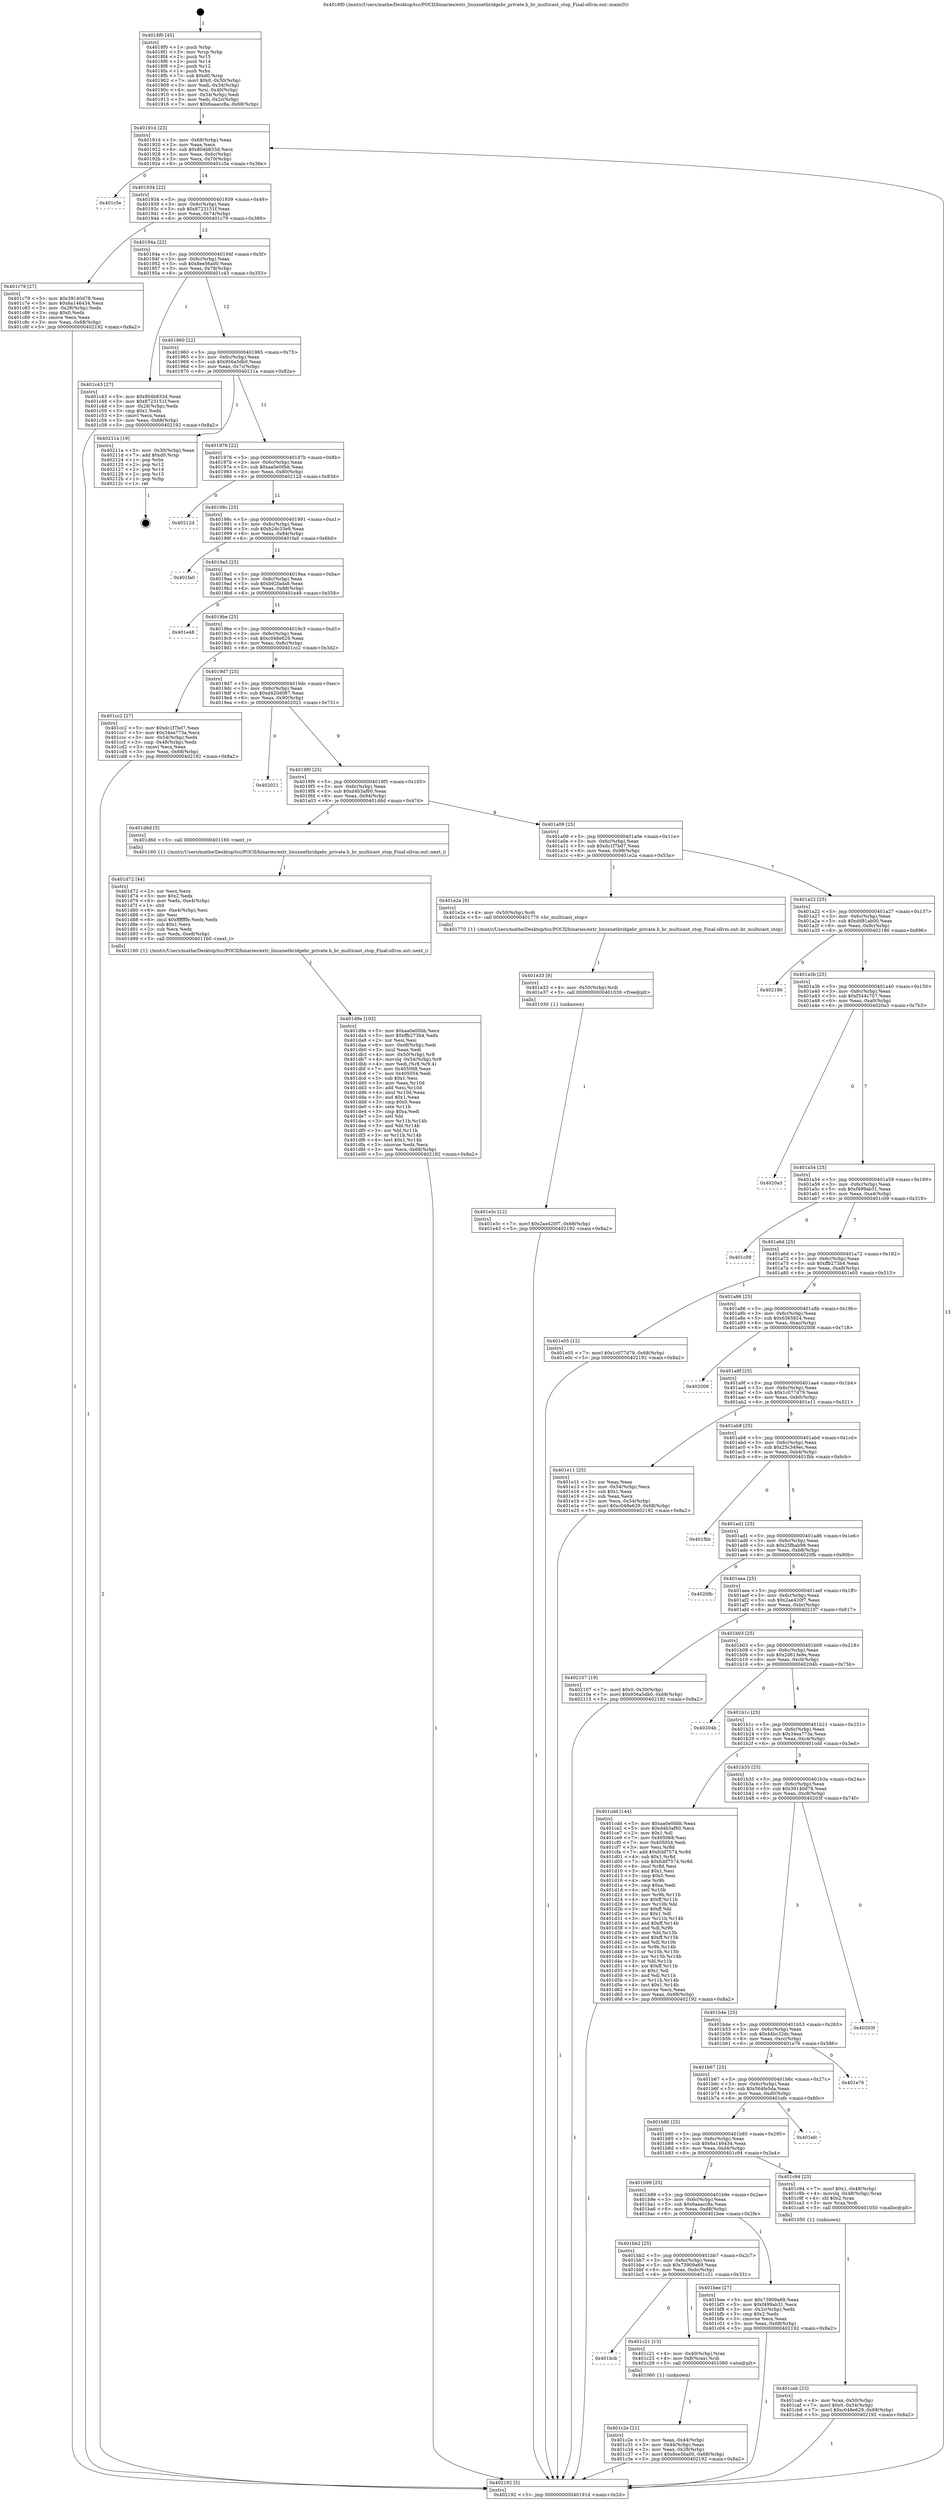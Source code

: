 digraph "0x4018f0" {
  label = "0x4018f0 (/mnt/c/Users/mathe/Desktop/tcc/POCII/binaries/extr_linuxnetbridgebr_private.h_br_multicast_stop_Final-ollvm.out::main(0))"
  labelloc = "t"
  node[shape=record]

  Entry [label="",width=0.3,height=0.3,shape=circle,fillcolor=black,style=filled]
  "0x40191d" [label="{
     0x40191d [23]\l
     | [instrs]\l
     &nbsp;&nbsp;0x40191d \<+3\>: mov -0x68(%rbp),%eax\l
     &nbsp;&nbsp;0x401920 \<+2\>: mov %eax,%ecx\l
     &nbsp;&nbsp;0x401922 \<+6\>: sub $0x804b833d,%ecx\l
     &nbsp;&nbsp;0x401928 \<+3\>: mov %eax,-0x6c(%rbp)\l
     &nbsp;&nbsp;0x40192b \<+3\>: mov %ecx,-0x70(%rbp)\l
     &nbsp;&nbsp;0x40192e \<+6\>: je 0000000000401c5e \<main+0x36e\>\l
  }"]
  "0x401c5e" [label="{
     0x401c5e\l
  }", style=dashed]
  "0x401934" [label="{
     0x401934 [22]\l
     | [instrs]\l
     &nbsp;&nbsp;0x401934 \<+5\>: jmp 0000000000401939 \<main+0x49\>\l
     &nbsp;&nbsp;0x401939 \<+3\>: mov -0x6c(%rbp),%eax\l
     &nbsp;&nbsp;0x40193c \<+5\>: sub $0x8723151f,%eax\l
     &nbsp;&nbsp;0x401941 \<+3\>: mov %eax,-0x74(%rbp)\l
     &nbsp;&nbsp;0x401944 \<+6\>: je 0000000000401c79 \<main+0x389\>\l
  }"]
  Exit [label="",width=0.3,height=0.3,shape=circle,fillcolor=black,style=filled,peripheries=2]
  "0x401c79" [label="{
     0x401c79 [27]\l
     | [instrs]\l
     &nbsp;&nbsp;0x401c79 \<+5\>: mov $0x39140d78,%eax\l
     &nbsp;&nbsp;0x401c7e \<+5\>: mov $0x6a146434,%ecx\l
     &nbsp;&nbsp;0x401c83 \<+3\>: mov -0x28(%rbp),%edx\l
     &nbsp;&nbsp;0x401c86 \<+3\>: cmp $0x0,%edx\l
     &nbsp;&nbsp;0x401c89 \<+3\>: cmove %ecx,%eax\l
     &nbsp;&nbsp;0x401c8c \<+3\>: mov %eax,-0x68(%rbp)\l
     &nbsp;&nbsp;0x401c8f \<+5\>: jmp 0000000000402192 \<main+0x8a2\>\l
  }"]
  "0x40194a" [label="{
     0x40194a [22]\l
     | [instrs]\l
     &nbsp;&nbsp;0x40194a \<+5\>: jmp 000000000040194f \<main+0x5f\>\l
     &nbsp;&nbsp;0x40194f \<+3\>: mov -0x6c(%rbp),%eax\l
     &nbsp;&nbsp;0x401952 \<+5\>: sub $0x8ee56a00,%eax\l
     &nbsp;&nbsp;0x401957 \<+3\>: mov %eax,-0x78(%rbp)\l
     &nbsp;&nbsp;0x40195a \<+6\>: je 0000000000401c43 \<main+0x353\>\l
  }"]
  "0x401e3c" [label="{
     0x401e3c [12]\l
     | [instrs]\l
     &nbsp;&nbsp;0x401e3c \<+7\>: movl $0x2ae420f7,-0x68(%rbp)\l
     &nbsp;&nbsp;0x401e43 \<+5\>: jmp 0000000000402192 \<main+0x8a2\>\l
  }"]
  "0x401c43" [label="{
     0x401c43 [27]\l
     | [instrs]\l
     &nbsp;&nbsp;0x401c43 \<+5\>: mov $0x804b833d,%eax\l
     &nbsp;&nbsp;0x401c48 \<+5\>: mov $0x8723151f,%ecx\l
     &nbsp;&nbsp;0x401c4d \<+3\>: mov -0x28(%rbp),%edx\l
     &nbsp;&nbsp;0x401c50 \<+3\>: cmp $0x1,%edx\l
     &nbsp;&nbsp;0x401c53 \<+3\>: cmovl %ecx,%eax\l
     &nbsp;&nbsp;0x401c56 \<+3\>: mov %eax,-0x68(%rbp)\l
     &nbsp;&nbsp;0x401c59 \<+5\>: jmp 0000000000402192 \<main+0x8a2\>\l
  }"]
  "0x401960" [label="{
     0x401960 [22]\l
     | [instrs]\l
     &nbsp;&nbsp;0x401960 \<+5\>: jmp 0000000000401965 \<main+0x75\>\l
     &nbsp;&nbsp;0x401965 \<+3\>: mov -0x6c(%rbp),%eax\l
     &nbsp;&nbsp;0x401968 \<+5\>: sub $0x956a5db0,%eax\l
     &nbsp;&nbsp;0x40196d \<+3\>: mov %eax,-0x7c(%rbp)\l
     &nbsp;&nbsp;0x401970 \<+6\>: je 000000000040211a \<main+0x82a\>\l
  }"]
  "0x401e33" [label="{
     0x401e33 [9]\l
     | [instrs]\l
     &nbsp;&nbsp;0x401e33 \<+4\>: mov -0x50(%rbp),%rdi\l
     &nbsp;&nbsp;0x401e37 \<+5\>: call 0000000000401030 \<free@plt\>\l
     | [calls]\l
     &nbsp;&nbsp;0x401030 \{1\} (unknown)\l
  }"]
  "0x40211a" [label="{
     0x40211a [19]\l
     | [instrs]\l
     &nbsp;&nbsp;0x40211a \<+3\>: mov -0x30(%rbp),%eax\l
     &nbsp;&nbsp;0x40211d \<+7\>: add $0xd0,%rsp\l
     &nbsp;&nbsp;0x402124 \<+1\>: pop %rbx\l
     &nbsp;&nbsp;0x402125 \<+2\>: pop %r12\l
     &nbsp;&nbsp;0x402127 \<+2\>: pop %r14\l
     &nbsp;&nbsp;0x402129 \<+2\>: pop %r15\l
     &nbsp;&nbsp;0x40212b \<+1\>: pop %rbp\l
     &nbsp;&nbsp;0x40212c \<+1\>: ret\l
  }"]
  "0x401976" [label="{
     0x401976 [22]\l
     | [instrs]\l
     &nbsp;&nbsp;0x401976 \<+5\>: jmp 000000000040197b \<main+0x8b\>\l
     &nbsp;&nbsp;0x40197b \<+3\>: mov -0x6c(%rbp),%eax\l
     &nbsp;&nbsp;0x40197e \<+5\>: sub $0xaa0e00bb,%eax\l
     &nbsp;&nbsp;0x401983 \<+3\>: mov %eax,-0x80(%rbp)\l
     &nbsp;&nbsp;0x401986 \<+6\>: je 000000000040212d \<main+0x83d\>\l
  }"]
  "0x401d9e" [label="{
     0x401d9e [103]\l
     | [instrs]\l
     &nbsp;&nbsp;0x401d9e \<+5\>: mov $0xaa0e00bb,%ecx\l
     &nbsp;&nbsp;0x401da3 \<+5\>: mov $0xffb273b4,%edx\l
     &nbsp;&nbsp;0x401da8 \<+2\>: xor %esi,%esi\l
     &nbsp;&nbsp;0x401daa \<+6\>: mov -0xe8(%rbp),%edi\l
     &nbsp;&nbsp;0x401db0 \<+3\>: imul %eax,%edi\l
     &nbsp;&nbsp;0x401db3 \<+4\>: mov -0x50(%rbp),%r8\l
     &nbsp;&nbsp;0x401db7 \<+4\>: movslq -0x54(%rbp),%r9\l
     &nbsp;&nbsp;0x401dbb \<+4\>: mov %edi,(%r8,%r9,4)\l
     &nbsp;&nbsp;0x401dbf \<+7\>: mov 0x405068,%eax\l
     &nbsp;&nbsp;0x401dc6 \<+7\>: mov 0x405054,%edi\l
     &nbsp;&nbsp;0x401dcd \<+3\>: sub $0x1,%esi\l
     &nbsp;&nbsp;0x401dd0 \<+3\>: mov %eax,%r10d\l
     &nbsp;&nbsp;0x401dd3 \<+3\>: add %esi,%r10d\l
     &nbsp;&nbsp;0x401dd6 \<+4\>: imul %r10d,%eax\l
     &nbsp;&nbsp;0x401dda \<+3\>: and $0x1,%eax\l
     &nbsp;&nbsp;0x401ddd \<+3\>: cmp $0x0,%eax\l
     &nbsp;&nbsp;0x401de0 \<+4\>: sete %r11b\l
     &nbsp;&nbsp;0x401de4 \<+3\>: cmp $0xa,%edi\l
     &nbsp;&nbsp;0x401de7 \<+3\>: setl %bl\l
     &nbsp;&nbsp;0x401dea \<+3\>: mov %r11b,%r14b\l
     &nbsp;&nbsp;0x401ded \<+3\>: and %bl,%r14b\l
     &nbsp;&nbsp;0x401df0 \<+3\>: xor %bl,%r11b\l
     &nbsp;&nbsp;0x401df3 \<+3\>: or %r11b,%r14b\l
     &nbsp;&nbsp;0x401df6 \<+4\>: test $0x1,%r14b\l
     &nbsp;&nbsp;0x401dfa \<+3\>: cmovne %edx,%ecx\l
     &nbsp;&nbsp;0x401dfd \<+3\>: mov %ecx,-0x68(%rbp)\l
     &nbsp;&nbsp;0x401e00 \<+5\>: jmp 0000000000402192 \<main+0x8a2\>\l
  }"]
  "0x40212d" [label="{
     0x40212d\l
  }", style=dashed]
  "0x40198c" [label="{
     0x40198c [25]\l
     | [instrs]\l
     &nbsp;&nbsp;0x40198c \<+5\>: jmp 0000000000401991 \<main+0xa1\>\l
     &nbsp;&nbsp;0x401991 \<+3\>: mov -0x6c(%rbp),%eax\l
     &nbsp;&nbsp;0x401994 \<+5\>: sub $0xb2dc33e9,%eax\l
     &nbsp;&nbsp;0x401999 \<+6\>: mov %eax,-0x84(%rbp)\l
     &nbsp;&nbsp;0x40199f \<+6\>: je 0000000000401fa0 \<main+0x6b0\>\l
  }"]
  "0x401d72" [label="{
     0x401d72 [44]\l
     | [instrs]\l
     &nbsp;&nbsp;0x401d72 \<+2\>: xor %ecx,%ecx\l
     &nbsp;&nbsp;0x401d74 \<+5\>: mov $0x2,%edx\l
     &nbsp;&nbsp;0x401d79 \<+6\>: mov %edx,-0xe4(%rbp)\l
     &nbsp;&nbsp;0x401d7f \<+1\>: cltd\l
     &nbsp;&nbsp;0x401d80 \<+6\>: mov -0xe4(%rbp),%esi\l
     &nbsp;&nbsp;0x401d86 \<+2\>: idiv %esi\l
     &nbsp;&nbsp;0x401d88 \<+6\>: imul $0xfffffffe,%edx,%edx\l
     &nbsp;&nbsp;0x401d8e \<+3\>: sub $0x1,%ecx\l
     &nbsp;&nbsp;0x401d91 \<+2\>: sub %ecx,%edx\l
     &nbsp;&nbsp;0x401d93 \<+6\>: mov %edx,-0xe8(%rbp)\l
     &nbsp;&nbsp;0x401d99 \<+5\>: call 0000000000401160 \<next_i\>\l
     | [calls]\l
     &nbsp;&nbsp;0x401160 \{1\} (/mnt/c/Users/mathe/Desktop/tcc/POCII/binaries/extr_linuxnetbridgebr_private.h_br_multicast_stop_Final-ollvm.out::next_i)\l
  }"]
  "0x401fa0" [label="{
     0x401fa0\l
  }", style=dashed]
  "0x4019a5" [label="{
     0x4019a5 [25]\l
     | [instrs]\l
     &nbsp;&nbsp;0x4019a5 \<+5\>: jmp 00000000004019aa \<main+0xba\>\l
     &nbsp;&nbsp;0x4019aa \<+3\>: mov -0x6c(%rbp),%eax\l
     &nbsp;&nbsp;0x4019ad \<+5\>: sub $0xb92fada8,%eax\l
     &nbsp;&nbsp;0x4019b2 \<+6\>: mov %eax,-0x88(%rbp)\l
     &nbsp;&nbsp;0x4019b8 \<+6\>: je 0000000000401e48 \<main+0x558\>\l
  }"]
  "0x401cab" [label="{
     0x401cab [23]\l
     | [instrs]\l
     &nbsp;&nbsp;0x401cab \<+4\>: mov %rax,-0x50(%rbp)\l
     &nbsp;&nbsp;0x401caf \<+7\>: movl $0x0,-0x54(%rbp)\l
     &nbsp;&nbsp;0x401cb6 \<+7\>: movl $0xc048e629,-0x68(%rbp)\l
     &nbsp;&nbsp;0x401cbd \<+5\>: jmp 0000000000402192 \<main+0x8a2\>\l
  }"]
  "0x401e48" [label="{
     0x401e48\l
  }", style=dashed]
  "0x4019be" [label="{
     0x4019be [25]\l
     | [instrs]\l
     &nbsp;&nbsp;0x4019be \<+5\>: jmp 00000000004019c3 \<main+0xd3\>\l
     &nbsp;&nbsp;0x4019c3 \<+3\>: mov -0x6c(%rbp),%eax\l
     &nbsp;&nbsp;0x4019c6 \<+5\>: sub $0xc048e629,%eax\l
     &nbsp;&nbsp;0x4019cb \<+6\>: mov %eax,-0x8c(%rbp)\l
     &nbsp;&nbsp;0x4019d1 \<+6\>: je 0000000000401cc2 \<main+0x3d2\>\l
  }"]
  "0x401c2e" [label="{
     0x401c2e [21]\l
     | [instrs]\l
     &nbsp;&nbsp;0x401c2e \<+3\>: mov %eax,-0x44(%rbp)\l
     &nbsp;&nbsp;0x401c31 \<+3\>: mov -0x44(%rbp),%eax\l
     &nbsp;&nbsp;0x401c34 \<+3\>: mov %eax,-0x28(%rbp)\l
     &nbsp;&nbsp;0x401c37 \<+7\>: movl $0x8ee56a00,-0x68(%rbp)\l
     &nbsp;&nbsp;0x401c3e \<+5\>: jmp 0000000000402192 \<main+0x8a2\>\l
  }"]
  "0x401cc2" [label="{
     0x401cc2 [27]\l
     | [instrs]\l
     &nbsp;&nbsp;0x401cc2 \<+5\>: mov $0xdc1f7bd7,%eax\l
     &nbsp;&nbsp;0x401cc7 \<+5\>: mov $0x34ea773a,%ecx\l
     &nbsp;&nbsp;0x401ccc \<+3\>: mov -0x54(%rbp),%edx\l
     &nbsp;&nbsp;0x401ccf \<+3\>: cmp -0x48(%rbp),%edx\l
     &nbsp;&nbsp;0x401cd2 \<+3\>: cmovl %ecx,%eax\l
     &nbsp;&nbsp;0x401cd5 \<+3\>: mov %eax,-0x68(%rbp)\l
     &nbsp;&nbsp;0x401cd8 \<+5\>: jmp 0000000000402192 \<main+0x8a2\>\l
  }"]
  "0x4019d7" [label="{
     0x4019d7 [25]\l
     | [instrs]\l
     &nbsp;&nbsp;0x4019d7 \<+5\>: jmp 00000000004019dc \<main+0xec\>\l
     &nbsp;&nbsp;0x4019dc \<+3\>: mov -0x6c(%rbp),%eax\l
     &nbsp;&nbsp;0x4019df \<+5\>: sub $0xd420d087,%eax\l
     &nbsp;&nbsp;0x4019e4 \<+6\>: mov %eax,-0x90(%rbp)\l
     &nbsp;&nbsp;0x4019ea \<+6\>: je 0000000000402021 \<main+0x731\>\l
  }"]
  "0x401bcb" [label="{
     0x401bcb\l
  }", style=dashed]
  "0x402021" [label="{
     0x402021\l
  }", style=dashed]
  "0x4019f0" [label="{
     0x4019f0 [25]\l
     | [instrs]\l
     &nbsp;&nbsp;0x4019f0 \<+5\>: jmp 00000000004019f5 \<main+0x105\>\l
     &nbsp;&nbsp;0x4019f5 \<+3\>: mov -0x6c(%rbp),%eax\l
     &nbsp;&nbsp;0x4019f8 \<+5\>: sub $0xd4b3af60,%eax\l
     &nbsp;&nbsp;0x4019fd \<+6\>: mov %eax,-0x94(%rbp)\l
     &nbsp;&nbsp;0x401a03 \<+6\>: je 0000000000401d6d \<main+0x47d\>\l
  }"]
  "0x401c21" [label="{
     0x401c21 [13]\l
     | [instrs]\l
     &nbsp;&nbsp;0x401c21 \<+4\>: mov -0x40(%rbp),%rax\l
     &nbsp;&nbsp;0x401c25 \<+4\>: mov 0x8(%rax),%rdi\l
     &nbsp;&nbsp;0x401c29 \<+5\>: call 0000000000401060 \<atoi@plt\>\l
     | [calls]\l
     &nbsp;&nbsp;0x401060 \{1\} (unknown)\l
  }"]
  "0x401d6d" [label="{
     0x401d6d [5]\l
     | [instrs]\l
     &nbsp;&nbsp;0x401d6d \<+5\>: call 0000000000401160 \<next_i\>\l
     | [calls]\l
     &nbsp;&nbsp;0x401160 \{1\} (/mnt/c/Users/mathe/Desktop/tcc/POCII/binaries/extr_linuxnetbridgebr_private.h_br_multicast_stop_Final-ollvm.out::next_i)\l
  }"]
  "0x401a09" [label="{
     0x401a09 [25]\l
     | [instrs]\l
     &nbsp;&nbsp;0x401a09 \<+5\>: jmp 0000000000401a0e \<main+0x11e\>\l
     &nbsp;&nbsp;0x401a0e \<+3\>: mov -0x6c(%rbp),%eax\l
     &nbsp;&nbsp;0x401a11 \<+5\>: sub $0xdc1f7bd7,%eax\l
     &nbsp;&nbsp;0x401a16 \<+6\>: mov %eax,-0x98(%rbp)\l
     &nbsp;&nbsp;0x401a1c \<+6\>: je 0000000000401e2a \<main+0x53a\>\l
  }"]
  "0x4018f0" [label="{
     0x4018f0 [45]\l
     | [instrs]\l
     &nbsp;&nbsp;0x4018f0 \<+1\>: push %rbp\l
     &nbsp;&nbsp;0x4018f1 \<+3\>: mov %rsp,%rbp\l
     &nbsp;&nbsp;0x4018f4 \<+2\>: push %r15\l
     &nbsp;&nbsp;0x4018f6 \<+2\>: push %r14\l
     &nbsp;&nbsp;0x4018f8 \<+2\>: push %r12\l
     &nbsp;&nbsp;0x4018fa \<+1\>: push %rbx\l
     &nbsp;&nbsp;0x4018fb \<+7\>: sub $0xd0,%rsp\l
     &nbsp;&nbsp;0x401902 \<+7\>: movl $0x0,-0x30(%rbp)\l
     &nbsp;&nbsp;0x401909 \<+3\>: mov %edi,-0x34(%rbp)\l
     &nbsp;&nbsp;0x40190c \<+4\>: mov %rsi,-0x40(%rbp)\l
     &nbsp;&nbsp;0x401910 \<+3\>: mov -0x34(%rbp),%edi\l
     &nbsp;&nbsp;0x401913 \<+3\>: mov %edi,-0x2c(%rbp)\l
     &nbsp;&nbsp;0x401916 \<+7\>: movl $0x6aaacc8a,-0x68(%rbp)\l
  }"]
  "0x401e2a" [label="{
     0x401e2a [9]\l
     | [instrs]\l
     &nbsp;&nbsp;0x401e2a \<+4\>: mov -0x50(%rbp),%rdi\l
     &nbsp;&nbsp;0x401e2e \<+5\>: call 0000000000401770 \<br_multicast_stop\>\l
     | [calls]\l
     &nbsp;&nbsp;0x401770 \{1\} (/mnt/c/Users/mathe/Desktop/tcc/POCII/binaries/extr_linuxnetbridgebr_private.h_br_multicast_stop_Final-ollvm.out::br_multicast_stop)\l
  }"]
  "0x401a22" [label="{
     0x401a22 [25]\l
     | [instrs]\l
     &nbsp;&nbsp;0x401a22 \<+5\>: jmp 0000000000401a27 \<main+0x137\>\l
     &nbsp;&nbsp;0x401a27 \<+3\>: mov -0x6c(%rbp),%eax\l
     &nbsp;&nbsp;0x401a2a \<+5\>: sub $0xdd81ab00,%eax\l
     &nbsp;&nbsp;0x401a2f \<+6\>: mov %eax,-0x9c(%rbp)\l
     &nbsp;&nbsp;0x401a35 \<+6\>: je 0000000000402186 \<main+0x896\>\l
  }"]
  "0x402192" [label="{
     0x402192 [5]\l
     | [instrs]\l
     &nbsp;&nbsp;0x402192 \<+5\>: jmp 000000000040191d \<main+0x2d\>\l
  }"]
  "0x402186" [label="{
     0x402186\l
  }", style=dashed]
  "0x401a3b" [label="{
     0x401a3b [25]\l
     | [instrs]\l
     &nbsp;&nbsp;0x401a3b \<+5\>: jmp 0000000000401a40 \<main+0x150\>\l
     &nbsp;&nbsp;0x401a40 \<+3\>: mov -0x6c(%rbp),%eax\l
     &nbsp;&nbsp;0x401a43 \<+5\>: sub $0xf344c707,%eax\l
     &nbsp;&nbsp;0x401a48 \<+6\>: mov %eax,-0xa0(%rbp)\l
     &nbsp;&nbsp;0x401a4e \<+6\>: je 00000000004020a3 \<main+0x7b3\>\l
  }"]
  "0x401bb2" [label="{
     0x401bb2 [25]\l
     | [instrs]\l
     &nbsp;&nbsp;0x401bb2 \<+5\>: jmp 0000000000401bb7 \<main+0x2c7\>\l
     &nbsp;&nbsp;0x401bb7 \<+3\>: mov -0x6c(%rbp),%eax\l
     &nbsp;&nbsp;0x401bba \<+5\>: sub $0x73909a69,%eax\l
     &nbsp;&nbsp;0x401bbf \<+6\>: mov %eax,-0xdc(%rbp)\l
     &nbsp;&nbsp;0x401bc5 \<+6\>: je 0000000000401c21 \<main+0x331\>\l
  }"]
  "0x4020a3" [label="{
     0x4020a3\l
  }", style=dashed]
  "0x401a54" [label="{
     0x401a54 [25]\l
     | [instrs]\l
     &nbsp;&nbsp;0x401a54 \<+5\>: jmp 0000000000401a59 \<main+0x169\>\l
     &nbsp;&nbsp;0x401a59 \<+3\>: mov -0x6c(%rbp),%eax\l
     &nbsp;&nbsp;0x401a5c \<+5\>: sub $0xf499ab31,%eax\l
     &nbsp;&nbsp;0x401a61 \<+6\>: mov %eax,-0xa4(%rbp)\l
     &nbsp;&nbsp;0x401a67 \<+6\>: je 0000000000401c09 \<main+0x319\>\l
  }"]
  "0x401bee" [label="{
     0x401bee [27]\l
     | [instrs]\l
     &nbsp;&nbsp;0x401bee \<+5\>: mov $0x73909a69,%eax\l
     &nbsp;&nbsp;0x401bf3 \<+5\>: mov $0xf499ab31,%ecx\l
     &nbsp;&nbsp;0x401bf8 \<+3\>: mov -0x2c(%rbp),%edx\l
     &nbsp;&nbsp;0x401bfb \<+3\>: cmp $0x2,%edx\l
     &nbsp;&nbsp;0x401bfe \<+3\>: cmovne %ecx,%eax\l
     &nbsp;&nbsp;0x401c01 \<+3\>: mov %eax,-0x68(%rbp)\l
     &nbsp;&nbsp;0x401c04 \<+5\>: jmp 0000000000402192 \<main+0x8a2\>\l
  }"]
  "0x401c09" [label="{
     0x401c09\l
  }", style=dashed]
  "0x401a6d" [label="{
     0x401a6d [25]\l
     | [instrs]\l
     &nbsp;&nbsp;0x401a6d \<+5\>: jmp 0000000000401a72 \<main+0x182\>\l
     &nbsp;&nbsp;0x401a72 \<+3\>: mov -0x6c(%rbp),%eax\l
     &nbsp;&nbsp;0x401a75 \<+5\>: sub $0xffb273b4,%eax\l
     &nbsp;&nbsp;0x401a7a \<+6\>: mov %eax,-0xa8(%rbp)\l
     &nbsp;&nbsp;0x401a80 \<+6\>: je 0000000000401e05 \<main+0x515\>\l
  }"]
  "0x401b99" [label="{
     0x401b99 [25]\l
     | [instrs]\l
     &nbsp;&nbsp;0x401b99 \<+5\>: jmp 0000000000401b9e \<main+0x2ae\>\l
     &nbsp;&nbsp;0x401b9e \<+3\>: mov -0x6c(%rbp),%eax\l
     &nbsp;&nbsp;0x401ba1 \<+5\>: sub $0x6aaacc8a,%eax\l
     &nbsp;&nbsp;0x401ba6 \<+6\>: mov %eax,-0xd8(%rbp)\l
     &nbsp;&nbsp;0x401bac \<+6\>: je 0000000000401bee \<main+0x2fe\>\l
  }"]
  "0x401e05" [label="{
     0x401e05 [12]\l
     | [instrs]\l
     &nbsp;&nbsp;0x401e05 \<+7\>: movl $0x1c077d79,-0x68(%rbp)\l
     &nbsp;&nbsp;0x401e0c \<+5\>: jmp 0000000000402192 \<main+0x8a2\>\l
  }"]
  "0x401a86" [label="{
     0x401a86 [25]\l
     | [instrs]\l
     &nbsp;&nbsp;0x401a86 \<+5\>: jmp 0000000000401a8b \<main+0x19b\>\l
     &nbsp;&nbsp;0x401a8b \<+3\>: mov -0x6c(%rbp),%eax\l
     &nbsp;&nbsp;0x401a8e \<+5\>: sub $0x6365824,%eax\l
     &nbsp;&nbsp;0x401a93 \<+6\>: mov %eax,-0xac(%rbp)\l
     &nbsp;&nbsp;0x401a99 \<+6\>: je 0000000000402008 \<main+0x718\>\l
  }"]
  "0x401c94" [label="{
     0x401c94 [23]\l
     | [instrs]\l
     &nbsp;&nbsp;0x401c94 \<+7\>: movl $0x1,-0x48(%rbp)\l
     &nbsp;&nbsp;0x401c9b \<+4\>: movslq -0x48(%rbp),%rax\l
     &nbsp;&nbsp;0x401c9f \<+4\>: shl $0x2,%rax\l
     &nbsp;&nbsp;0x401ca3 \<+3\>: mov %rax,%rdi\l
     &nbsp;&nbsp;0x401ca6 \<+5\>: call 0000000000401050 \<malloc@plt\>\l
     | [calls]\l
     &nbsp;&nbsp;0x401050 \{1\} (unknown)\l
  }"]
  "0x402008" [label="{
     0x402008\l
  }", style=dashed]
  "0x401a9f" [label="{
     0x401a9f [25]\l
     | [instrs]\l
     &nbsp;&nbsp;0x401a9f \<+5\>: jmp 0000000000401aa4 \<main+0x1b4\>\l
     &nbsp;&nbsp;0x401aa4 \<+3\>: mov -0x6c(%rbp),%eax\l
     &nbsp;&nbsp;0x401aa7 \<+5\>: sub $0x1c077d79,%eax\l
     &nbsp;&nbsp;0x401aac \<+6\>: mov %eax,-0xb0(%rbp)\l
     &nbsp;&nbsp;0x401ab2 \<+6\>: je 0000000000401e11 \<main+0x521\>\l
  }"]
  "0x401b80" [label="{
     0x401b80 [25]\l
     | [instrs]\l
     &nbsp;&nbsp;0x401b80 \<+5\>: jmp 0000000000401b85 \<main+0x295\>\l
     &nbsp;&nbsp;0x401b85 \<+3\>: mov -0x6c(%rbp),%eax\l
     &nbsp;&nbsp;0x401b88 \<+5\>: sub $0x6a146434,%eax\l
     &nbsp;&nbsp;0x401b8d \<+6\>: mov %eax,-0xd4(%rbp)\l
     &nbsp;&nbsp;0x401b93 \<+6\>: je 0000000000401c94 \<main+0x3a4\>\l
  }"]
  "0x401e11" [label="{
     0x401e11 [25]\l
     | [instrs]\l
     &nbsp;&nbsp;0x401e11 \<+2\>: xor %eax,%eax\l
     &nbsp;&nbsp;0x401e13 \<+3\>: mov -0x54(%rbp),%ecx\l
     &nbsp;&nbsp;0x401e16 \<+3\>: sub $0x1,%eax\l
     &nbsp;&nbsp;0x401e19 \<+2\>: sub %eax,%ecx\l
     &nbsp;&nbsp;0x401e1b \<+3\>: mov %ecx,-0x54(%rbp)\l
     &nbsp;&nbsp;0x401e1e \<+7\>: movl $0xc048e629,-0x68(%rbp)\l
     &nbsp;&nbsp;0x401e25 \<+5\>: jmp 0000000000402192 \<main+0x8a2\>\l
  }"]
  "0x401ab8" [label="{
     0x401ab8 [25]\l
     | [instrs]\l
     &nbsp;&nbsp;0x401ab8 \<+5\>: jmp 0000000000401abd \<main+0x1cd\>\l
     &nbsp;&nbsp;0x401abd \<+3\>: mov -0x6c(%rbp),%eax\l
     &nbsp;&nbsp;0x401ac0 \<+5\>: sub $0x25c349ec,%eax\l
     &nbsp;&nbsp;0x401ac5 \<+6\>: mov %eax,-0xb4(%rbp)\l
     &nbsp;&nbsp;0x401acb \<+6\>: je 0000000000401fbb \<main+0x6cb\>\l
  }"]
  "0x401efc" [label="{
     0x401efc\l
  }", style=dashed]
  "0x401fbb" [label="{
     0x401fbb\l
  }", style=dashed]
  "0x401ad1" [label="{
     0x401ad1 [25]\l
     | [instrs]\l
     &nbsp;&nbsp;0x401ad1 \<+5\>: jmp 0000000000401ad6 \<main+0x1e6\>\l
     &nbsp;&nbsp;0x401ad6 \<+3\>: mov -0x6c(%rbp),%eax\l
     &nbsp;&nbsp;0x401ad9 \<+5\>: sub $0x25fbab98,%eax\l
     &nbsp;&nbsp;0x401ade \<+6\>: mov %eax,-0xb8(%rbp)\l
     &nbsp;&nbsp;0x401ae4 \<+6\>: je 00000000004020fb \<main+0x80b\>\l
  }"]
  "0x401b67" [label="{
     0x401b67 [25]\l
     | [instrs]\l
     &nbsp;&nbsp;0x401b67 \<+5\>: jmp 0000000000401b6c \<main+0x27c\>\l
     &nbsp;&nbsp;0x401b6c \<+3\>: mov -0x6c(%rbp),%eax\l
     &nbsp;&nbsp;0x401b6f \<+5\>: sub $0x564fe5da,%eax\l
     &nbsp;&nbsp;0x401b74 \<+6\>: mov %eax,-0xd0(%rbp)\l
     &nbsp;&nbsp;0x401b7a \<+6\>: je 0000000000401efc \<main+0x60c\>\l
  }"]
  "0x4020fb" [label="{
     0x4020fb\l
  }", style=dashed]
  "0x401aea" [label="{
     0x401aea [25]\l
     | [instrs]\l
     &nbsp;&nbsp;0x401aea \<+5\>: jmp 0000000000401aef \<main+0x1ff\>\l
     &nbsp;&nbsp;0x401aef \<+3\>: mov -0x6c(%rbp),%eax\l
     &nbsp;&nbsp;0x401af2 \<+5\>: sub $0x2ae420f7,%eax\l
     &nbsp;&nbsp;0x401af7 \<+6\>: mov %eax,-0xbc(%rbp)\l
     &nbsp;&nbsp;0x401afd \<+6\>: je 0000000000402107 \<main+0x817\>\l
  }"]
  "0x401e76" [label="{
     0x401e76\l
  }", style=dashed]
  "0x402107" [label="{
     0x402107 [19]\l
     | [instrs]\l
     &nbsp;&nbsp;0x402107 \<+7\>: movl $0x0,-0x30(%rbp)\l
     &nbsp;&nbsp;0x40210e \<+7\>: movl $0x956a5db0,-0x68(%rbp)\l
     &nbsp;&nbsp;0x402115 \<+5\>: jmp 0000000000402192 \<main+0x8a2\>\l
  }"]
  "0x401b03" [label="{
     0x401b03 [25]\l
     | [instrs]\l
     &nbsp;&nbsp;0x401b03 \<+5\>: jmp 0000000000401b08 \<main+0x218\>\l
     &nbsp;&nbsp;0x401b08 \<+3\>: mov -0x6c(%rbp),%eax\l
     &nbsp;&nbsp;0x401b0b \<+5\>: sub $0x2d613e8e,%eax\l
     &nbsp;&nbsp;0x401b10 \<+6\>: mov %eax,-0xc0(%rbp)\l
     &nbsp;&nbsp;0x401b16 \<+6\>: je 000000000040204b \<main+0x75b\>\l
  }"]
  "0x401b4e" [label="{
     0x401b4e [25]\l
     | [instrs]\l
     &nbsp;&nbsp;0x401b4e \<+5\>: jmp 0000000000401b53 \<main+0x263\>\l
     &nbsp;&nbsp;0x401b53 \<+3\>: mov -0x6c(%rbp),%eax\l
     &nbsp;&nbsp;0x401b56 \<+5\>: sub $0x44bc32dc,%eax\l
     &nbsp;&nbsp;0x401b5b \<+6\>: mov %eax,-0xcc(%rbp)\l
     &nbsp;&nbsp;0x401b61 \<+6\>: je 0000000000401e76 \<main+0x586\>\l
  }"]
  "0x40204b" [label="{
     0x40204b\l
  }", style=dashed]
  "0x401b1c" [label="{
     0x401b1c [25]\l
     | [instrs]\l
     &nbsp;&nbsp;0x401b1c \<+5\>: jmp 0000000000401b21 \<main+0x231\>\l
     &nbsp;&nbsp;0x401b21 \<+3\>: mov -0x6c(%rbp),%eax\l
     &nbsp;&nbsp;0x401b24 \<+5\>: sub $0x34ea773a,%eax\l
     &nbsp;&nbsp;0x401b29 \<+6\>: mov %eax,-0xc4(%rbp)\l
     &nbsp;&nbsp;0x401b2f \<+6\>: je 0000000000401cdd \<main+0x3ed\>\l
  }"]
  "0x40203f" [label="{
     0x40203f\l
  }", style=dashed]
  "0x401cdd" [label="{
     0x401cdd [144]\l
     | [instrs]\l
     &nbsp;&nbsp;0x401cdd \<+5\>: mov $0xaa0e00bb,%eax\l
     &nbsp;&nbsp;0x401ce2 \<+5\>: mov $0xd4b3af60,%ecx\l
     &nbsp;&nbsp;0x401ce7 \<+2\>: mov $0x1,%dl\l
     &nbsp;&nbsp;0x401ce9 \<+7\>: mov 0x405068,%esi\l
     &nbsp;&nbsp;0x401cf0 \<+7\>: mov 0x405054,%edi\l
     &nbsp;&nbsp;0x401cf7 \<+3\>: mov %esi,%r8d\l
     &nbsp;&nbsp;0x401cfa \<+7\>: add $0xfcbf7574,%r8d\l
     &nbsp;&nbsp;0x401d01 \<+4\>: sub $0x1,%r8d\l
     &nbsp;&nbsp;0x401d05 \<+7\>: sub $0xfcbf7574,%r8d\l
     &nbsp;&nbsp;0x401d0c \<+4\>: imul %r8d,%esi\l
     &nbsp;&nbsp;0x401d10 \<+3\>: and $0x1,%esi\l
     &nbsp;&nbsp;0x401d13 \<+3\>: cmp $0x0,%esi\l
     &nbsp;&nbsp;0x401d16 \<+4\>: sete %r9b\l
     &nbsp;&nbsp;0x401d1a \<+3\>: cmp $0xa,%edi\l
     &nbsp;&nbsp;0x401d1d \<+4\>: setl %r10b\l
     &nbsp;&nbsp;0x401d21 \<+3\>: mov %r9b,%r11b\l
     &nbsp;&nbsp;0x401d24 \<+4\>: xor $0xff,%r11b\l
     &nbsp;&nbsp;0x401d28 \<+3\>: mov %r10b,%bl\l
     &nbsp;&nbsp;0x401d2b \<+3\>: xor $0xff,%bl\l
     &nbsp;&nbsp;0x401d2e \<+3\>: xor $0x1,%dl\l
     &nbsp;&nbsp;0x401d31 \<+3\>: mov %r11b,%r14b\l
     &nbsp;&nbsp;0x401d34 \<+4\>: and $0xff,%r14b\l
     &nbsp;&nbsp;0x401d38 \<+3\>: and %dl,%r9b\l
     &nbsp;&nbsp;0x401d3b \<+3\>: mov %bl,%r15b\l
     &nbsp;&nbsp;0x401d3e \<+4\>: and $0xff,%r15b\l
     &nbsp;&nbsp;0x401d42 \<+3\>: and %dl,%r10b\l
     &nbsp;&nbsp;0x401d45 \<+3\>: or %r9b,%r14b\l
     &nbsp;&nbsp;0x401d48 \<+3\>: or %r10b,%r15b\l
     &nbsp;&nbsp;0x401d4b \<+3\>: xor %r15b,%r14b\l
     &nbsp;&nbsp;0x401d4e \<+3\>: or %bl,%r11b\l
     &nbsp;&nbsp;0x401d51 \<+4\>: xor $0xff,%r11b\l
     &nbsp;&nbsp;0x401d55 \<+3\>: or $0x1,%dl\l
     &nbsp;&nbsp;0x401d58 \<+3\>: and %dl,%r11b\l
     &nbsp;&nbsp;0x401d5b \<+3\>: or %r11b,%r14b\l
     &nbsp;&nbsp;0x401d5e \<+4\>: test $0x1,%r14b\l
     &nbsp;&nbsp;0x401d62 \<+3\>: cmovne %ecx,%eax\l
     &nbsp;&nbsp;0x401d65 \<+3\>: mov %eax,-0x68(%rbp)\l
     &nbsp;&nbsp;0x401d68 \<+5\>: jmp 0000000000402192 \<main+0x8a2\>\l
  }"]
  "0x401b35" [label="{
     0x401b35 [25]\l
     | [instrs]\l
     &nbsp;&nbsp;0x401b35 \<+5\>: jmp 0000000000401b3a \<main+0x24a\>\l
     &nbsp;&nbsp;0x401b3a \<+3\>: mov -0x6c(%rbp),%eax\l
     &nbsp;&nbsp;0x401b3d \<+5\>: sub $0x39140d78,%eax\l
     &nbsp;&nbsp;0x401b42 \<+6\>: mov %eax,-0xc8(%rbp)\l
     &nbsp;&nbsp;0x401b48 \<+6\>: je 000000000040203f \<main+0x74f\>\l
  }"]
  Entry -> "0x4018f0" [label=" 1"]
  "0x40191d" -> "0x401c5e" [label=" 0"]
  "0x40191d" -> "0x401934" [label=" 14"]
  "0x40211a" -> Exit [label=" 1"]
  "0x401934" -> "0x401c79" [label=" 1"]
  "0x401934" -> "0x40194a" [label=" 13"]
  "0x402107" -> "0x402192" [label=" 1"]
  "0x40194a" -> "0x401c43" [label=" 1"]
  "0x40194a" -> "0x401960" [label=" 12"]
  "0x401e3c" -> "0x402192" [label=" 1"]
  "0x401960" -> "0x40211a" [label=" 1"]
  "0x401960" -> "0x401976" [label=" 11"]
  "0x401e33" -> "0x401e3c" [label=" 1"]
  "0x401976" -> "0x40212d" [label=" 0"]
  "0x401976" -> "0x40198c" [label=" 11"]
  "0x401e2a" -> "0x401e33" [label=" 1"]
  "0x40198c" -> "0x401fa0" [label=" 0"]
  "0x40198c" -> "0x4019a5" [label=" 11"]
  "0x401e11" -> "0x402192" [label=" 1"]
  "0x4019a5" -> "0x401e48" [label=" 0"]
  "0x4019a5" -> "0x4019be" [label=" 11"]
  "0x401e05" -> "0x402192" [label=" 1"]
  "0x4019be" -> "0x401cc2" [label=" 2"]
  "0x4019be" -> "0x4019d7" [label=" 9"]
  "0x401d9e" -> "0x402192" [label=" 1"]
  "0x4019d7" -> "0x402021" [label=" 0"]
  "0x4019d7" -> "0x4019f0" [label=" 9"]
  "0x401d72" -> "0x401d9e" [label=" 1"]
  "0x4019f0" -> "0x401d6d" [label=" 1"]
  "0x4019f0" -> "0x401a09" [label=" 8"]
  "0x401d6d" -> "0x401d72" [label=" 1"]
  "0x401a09" -> "0x401e2a" [label=" 1"]
  "0x401a09" -> "0x401a22" [label=" 7"]
  "0x401cc2" -> "0x402192" [label=" 2"]
  "0x401a22" -> "0x402186" [label=" 0"]
  "0x401a22" -> "0x401a3b" [label=" 7"]
  "0x401cab" -> "0x402192" [label=" 1"]
  "0x401a3b" -> "0x4020a3" [label=" 0"]
  "0x401a3b" -> "0x401a54" [label=" 7"]
  "0x401c94" -> "0x401cab" [label=" 1"]
  "0x401a54" -> "0x401c09" [label=" 0"]
  "0x401a54" -> "0x401a6d" [label=" 7"]
  "0x401c79" -> "0x402192" [label=" 1"]
  "0x401a6d" -> "0x401e05" [label=" 1"]
  "0x401a6d" -> "0x401a86" [label=" 6"]
  "0x401c2e" -> "0x402192" [label=" 1"]
  "0x401a86" -> "0x402008" [label=" 0"]
  "0x401a86" -> "0x401a9f" [label=" 6"]
  "0x401c21" -> "0x401c2e" [label=" 1"]
  "0x401a9f" -> "0x401e11" [label=" 1"]
  "0x401a9f" -> "0x401ab8" [label=" 5"]
  "0x401bb2" -> "0x401c21" [label=" 1"]
  "0x401ab8" -> "0x401fbb" [label=" 0"]
  "0x401ab8" -> "0x401ad1" [label=" 5"]
  "0x401cdd" -> "0x402192" [label=" 1"]
  "0x401ad1" -> "0x4020fb" [label=" 0"]
  "0x401ad1" -> "0x401aea" [label=" 5"]
  "0x4018f0" -> "0x40191d" [label=" 1"]
  "0x401aea" -> "0x402107" [label=" 1"]
  "0x401aea" -> "0x401b03" [label=" 4"]
  "0x401bee" -> "0x402192" [label=" 1"]
  "0x401b03" -> "0x40204b" [label=" 0"]
  "0x401b03" -> "0x401b1c" [label=" 4"]
  "0x401b99" -> "0x401bee" [label=" 1"]
  "0x401b1c" -> "0x401cdd" [label=" 1"]
  "0x401b1c" -> "0x401b35" [label=" 3"]
  "0x401c43" -> "0x402192" [label=" 1"]
  "0x401b35" -> "0x40203f" [label=" 0"]
  "0x401b35" -> "0x401b4e" [label=" 3"]
  "0x401b99" -> "0x401bb2" [label=" 1"]
  "0x401b4e" -> "0x401e76" [label=" 0"]
  "0x401b4e" -> "0x401b67" [label=" 3"]
  "0x402192" -> "0x40191d" [label=" 13"]
  "0x401b67" -> "0x401efc" [label=" 0"]
  "0x401b67" -> "0x401b80" [label=" 3"]
  "0x401bb2" -> "0x401bcb" [label=" 0"]
  "0x401b80" -> "0x401c94" [label=" 1"]
  "0x401b80" -> "0x401b99" [label=" 2"]
}
